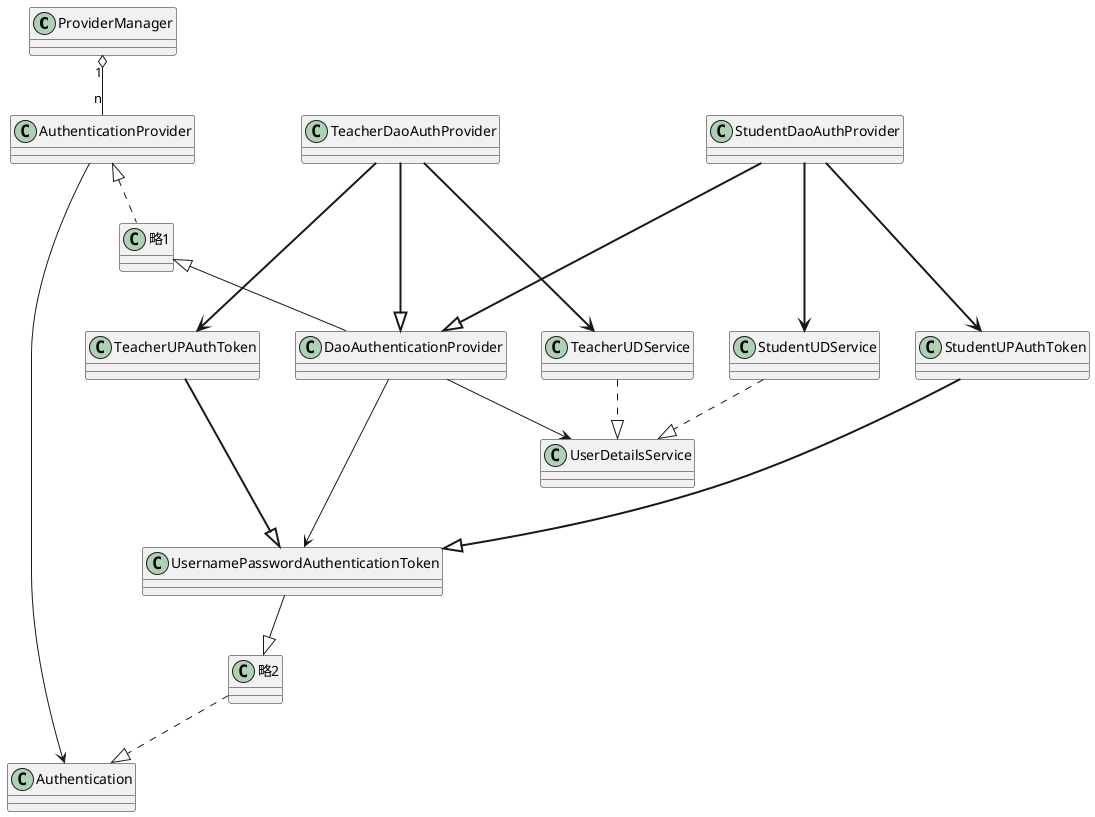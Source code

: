@startuml
ProviderManager "1" o-- "n" AuthenticationProvider
AuthenticationProvider --> Authentication
UsernamePasswordAuthenticationToken --|> 略2
略2 ..|> Authentication
AuthenticationProvider <|.. 略1
略1 <|-- DaoAuthenticationProvider
DaoAuthenticationProvider --> UserDetailsService
DaoAuthenticationProvider --> UsernamePasswordAuthenticationToken
' 3Provider
StudentDaoAuthProvider -[bold]--|> DaoAuthenticationProvider
TeacherDaoAuthProvider -[bold]--|> DaoAuthenticationProvider
' 3Authentication
StudentUPAuthToken -[bold]--|> UsernamePasswordAuthenticationToken
TeacherUPAuthToken -[bold]--|> UsernamePasswordAuthenticationToken
' 3UserDetailService
StudentUDService ..|> UserDetailsService
TeacherUDService ..|> UserDetailsService
' 
StudentDaoAuthProvider -[bold]--> StudentUPAuthToken
StudentDaoAuthProvider -[bold]--> StudentUDService
' 
TeacherDaoAuthProvider -[bold]--> TeacherUPAuthToken
TeacherDaoAuthProvider -[bold]--> TeacherUDService

@enduml

